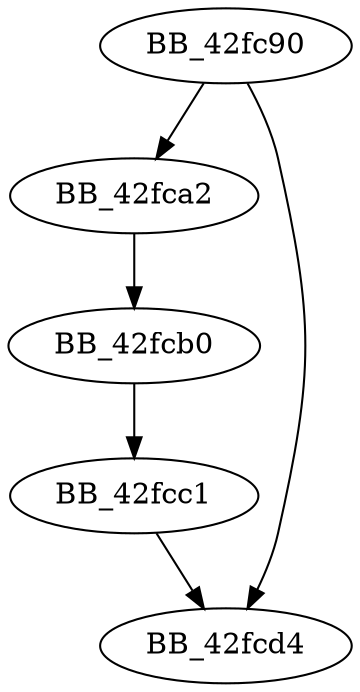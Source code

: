 DiGraph __unwind_handler{
BB_42fc90->BB_42fca2
BB_42fc90->BB_42fcd4
BB_42fca2->BB_42fcb0
BB_42fcb0->BB_42fcc1
BB_42fcc1->BB_42fcd4
}
